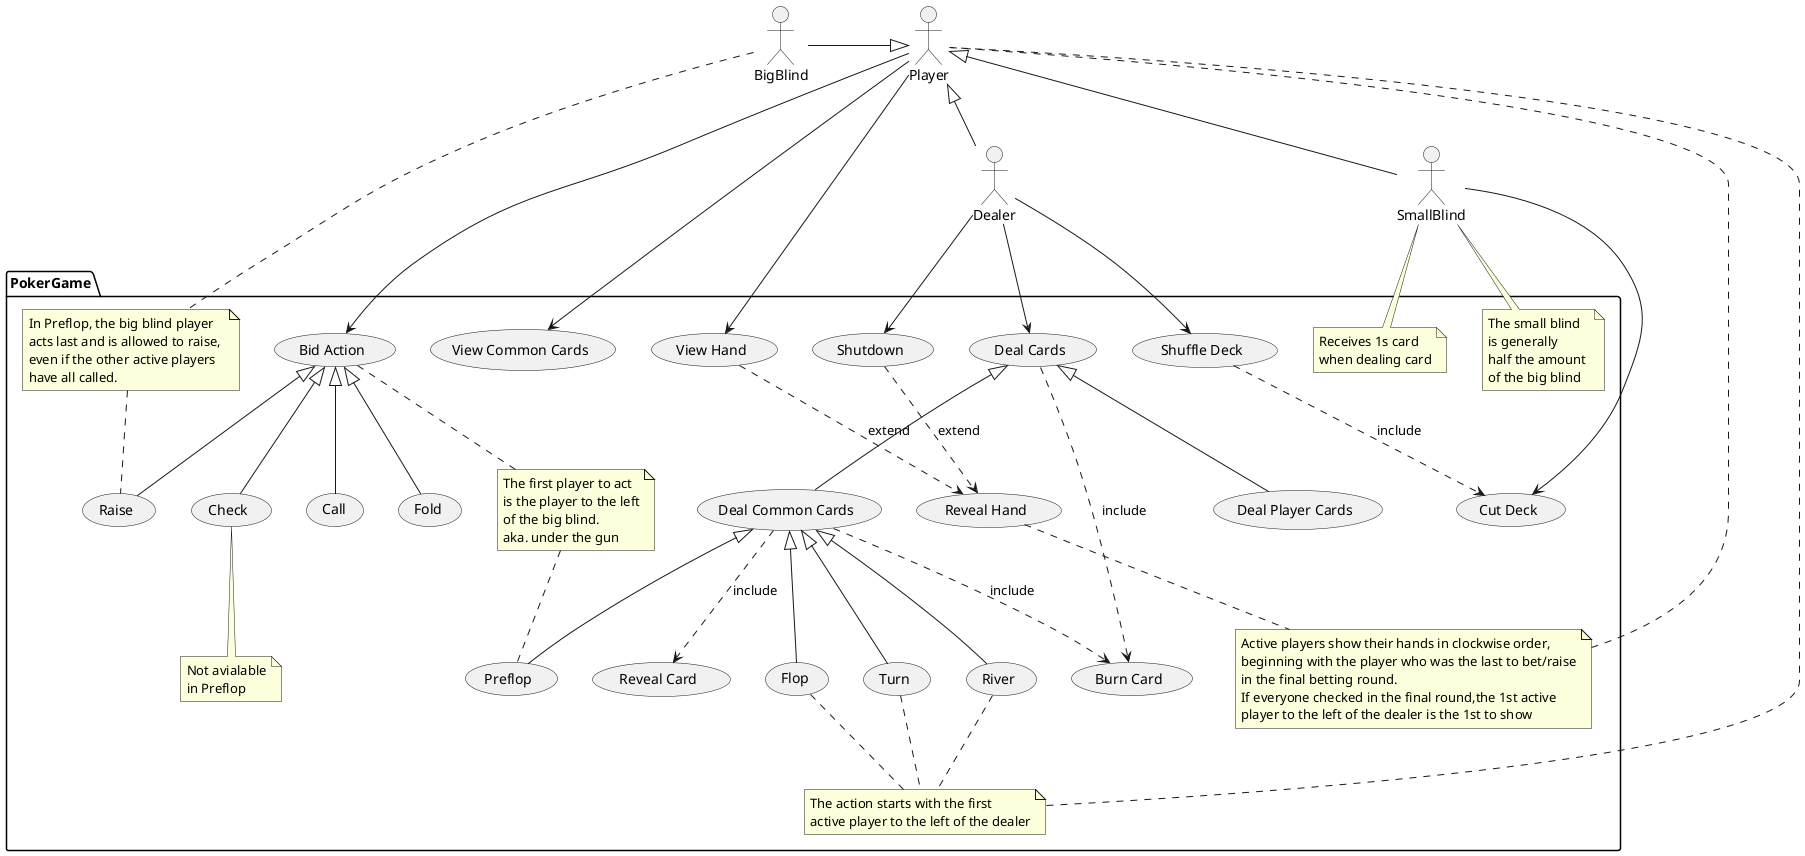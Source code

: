 @startuml


actor Player
actor Dealer
actor BigBlind
actor SmallBlind

package PokerGame {
Player <|-- Dealer
Player <|-- SmallBlind
Player <|-left- BigBlind

Player --> (Bid Action)
Player --> (View Common Cards)
Player --> (View Hand)
(View Hand) ..> (Reveal Hand) : extend 
(Shutdown) ..> (Reveal Hand) : extend

SmallBlind --> (Cut Deck)
Dealer --> (Deal Cards) 
Dealer --> (Shuffle Deck)
Dealer --> (Shutdown)
(Shuffle Deck) ..> (Cut Deck) : include

(Deal Cards)  ..>  (Burn Card) : include
(Deal Cards) <|-- (Deal Common Cards)
(Deal Cards) <|-- (Deal Player Cards)

(Deal Common Cards) <|-- (Preflop)
(Deal Common Cards) <|-- (Flop)
(Deal Common Cards) <|-- (Turn)
(Deal Common Cards) <|-- (River)
(Deal Common Cards) ..>  (Burn Card) : include
(Deal Common Cards) ..>  (Reveal Card) : include


(Bid Action) <|-- (Call)
(Bid Action) <|--(Raise)
(Bid Action) <|-- (Fold)
(Bid Action) <|--(Check)

note bottom of (Check)
    Not avialable
    in Preflop
endnote

note bottom of (SmallBlind)
    Receives 1s card
    when dealing card
endnote



note bottom of (SmallBlind) 
    The small blind 
    is generally
    half the amount 
    of the big blind
endnote

note "The first player to act \nis the player to the left\nof the big blind.\naka. under the gun" as N1
(Bid Action) .. N1
 N1 .. (Preflop)

note "The action starts with the first\nactive player to the left of the dealer" as N2
(Flop) .. N2
(Turn) .. N2
(River) .. N2
N2 .. Player

note  "In Preflop, the big blind player\nacts last and is allowed to raise, \neven if the other active players \nhave all called." as N3
BigBlind .. N3
N3 .. (Raise)

note "Active players show their hands in clockwise order,\nbeginning with the player who was the last to bet/raise\nin the final betting round.\nIf everyone checked in the final round,the 1st active\nplayer to the left of the dealer is the 1st to show" as N4
N4 .. Player
(Reveal Hand) .. N4


' }

@enduml
